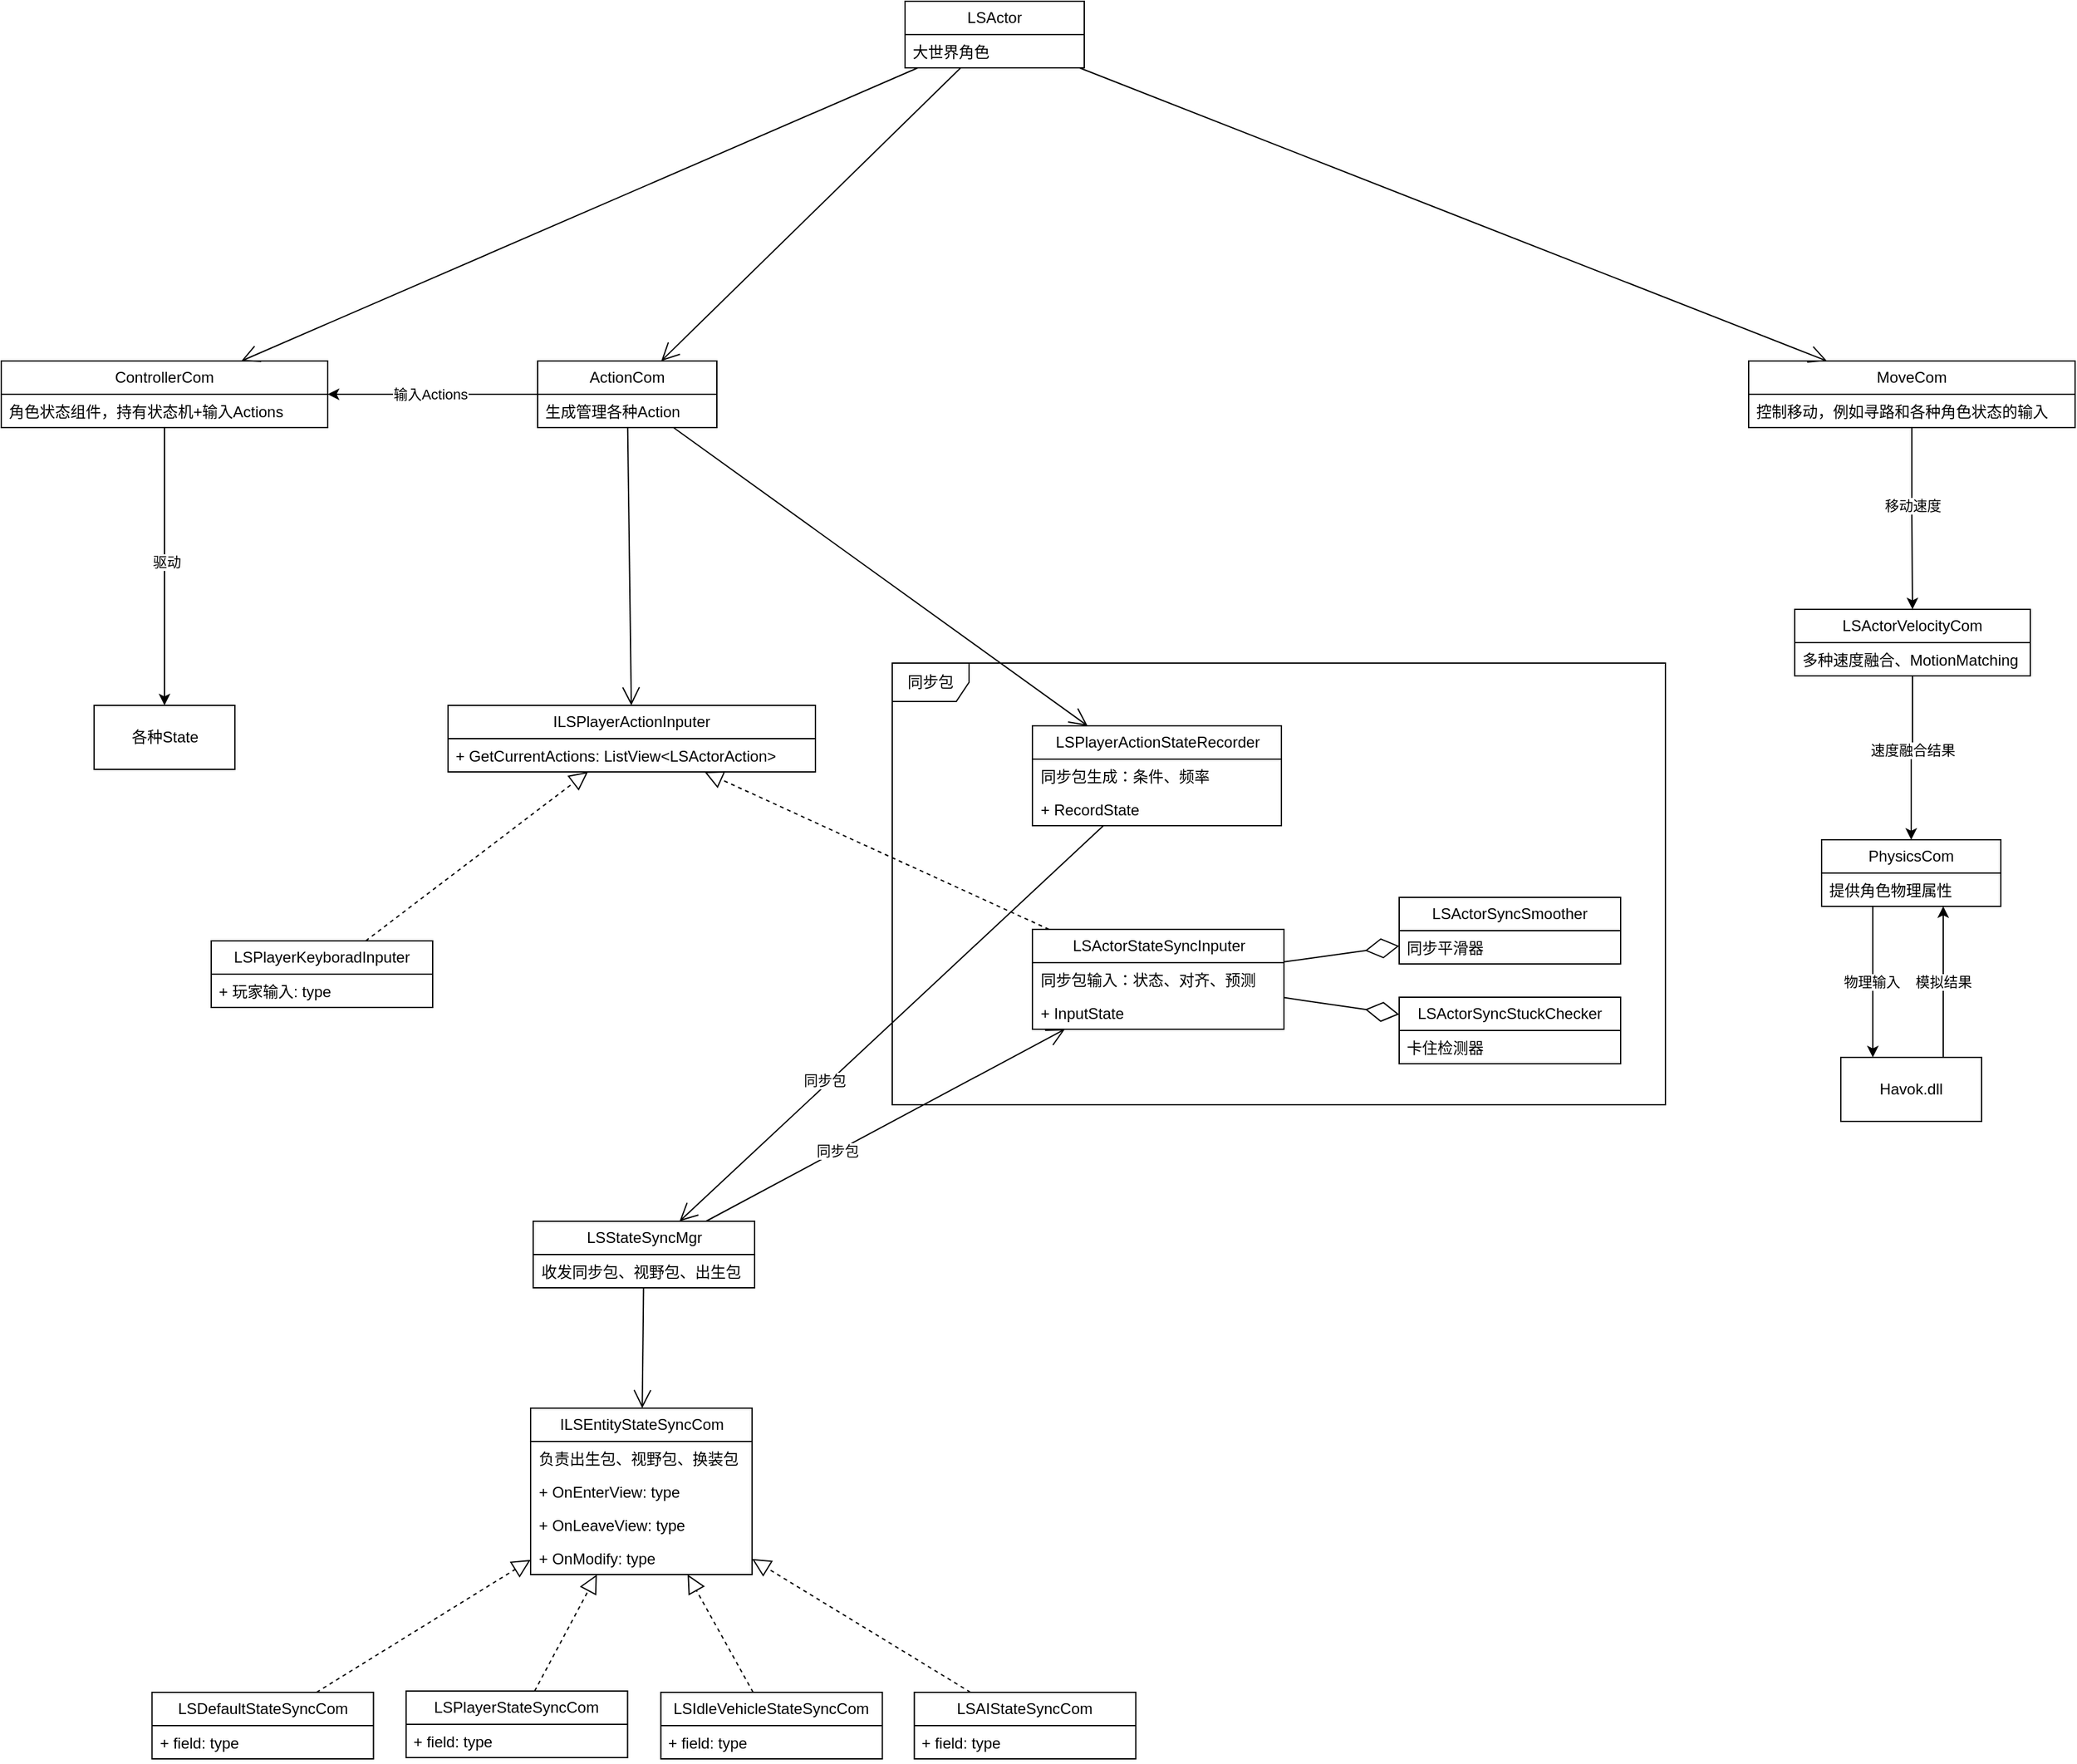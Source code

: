 <mxfile version="21.7.5" type="github">
  <diagram name="第 1 页" id="blZ6Hque6HxMYcn_j2YN">
    <mxGraphModel dx="3789" dy="1356" grid="0" gridSize="10" guides="1" tooltips="1" connect="1" arrows="1" fold="1" page="1" pageScale="1" pageWidth="827" pageHeight="1169" math="0" shadow="0">
      <root>
        <mxCell id="0" />
        <mxCell id="1" parent="0" />
        <mxCell id="QRKfj2_TiTvo_oE3qIy_-1" value="LSActor" style="swimlane;fontStyle=0;childLayout=stackLayout;horizontal=1;startSize=26;fillColor=none;horizontalStack=0;resizeParent=1;resizeParentMax=0;resizeLast=0;collapsible=1;marginBottom=0;whiteSpace=wrap;html=1;" vertex="1" parent="1">
          <mxGeometry x="569" y="410" width="140" height="52" as="geometry" />
        </mxCell>
        <mxCell id="QRKfj2_TiTvo_oE3qIy_-4" value="大世界角色" style="text;strokeColor=none;fillColor=none;align=left;verticalAlign=top;spacingLeft=4;spacingRight=4;overflow=hidden;rotatable=0;points=[[0,0.5],[1,0.5]];portConstraint=eastwest;whiteSpace=wrap;html=1;" vertex="1" parent="QRKfj2_TiTvo_oE3qIy_-1">
          <mxGeometry y="26" width="140" height="26" as="geometry" />
        </mxCell>
        <mxCell id="QRKfj2_TiTvo_oE3qIy_-87" style="edgeStyle=orthogonalEdgeStyle;rounded=0;orthogonalLoop=1;jettySize=auto;html=1;" edge="1" parent="1" source="QRKfj2_TiTvo_oE3qIy_-5" target="QRKfj2_TiTvo_oE3qIy_-80">
          <mxGeometry relative="1" as="geometry" />
        </mxCell>
        <mxCell id="QRKfj2_TiTvo_oE3qIy_-88" value="输入Actions" style="edgeLabel;html=1;align=center;verticalAlign=middle;resizable=0;points=[];" vertex="1" connectable="0" parent="QRKfj2_TiTvo_oE3qIy_-87">
          <mxGeometry x="0.024" relative="1" as="geometry">
            <mxPoint as="offset" />
          </mxGeometry>
        </mxCell>
        <mxCell id="QRKfj2_TiTvo_oE3qIy_-5" value="ActionCom" style="swimlane;fontStyle=0;childLayout=stackLayout;horizontal=1;startSize=26;fillColor=none;horizontalStack=0;resizeParent=1;resizeParentMax=0;resizeLast=0;collapsible=1;marginBottom=0;whiteSpace=wrap;html=1;" vertex="1" parent="1">
          <mxGeometry x="282" y="691" width="140" height="52" as="geometry" />
        </mxCell>
        <mxCell id="QRKfj2_TiTvo_oE3qIy_-6" value="生成管理各种Action" style="text;strokeColor=none;fillColor=none;align=left;verticalAlign=top;spacingLeft=4;spacingRight=4;overflow=hidden;rotatable=0;points=[[0,0.5],[1,0.5]];portConstraint=eastwest;whiteSpace=wrap;html=1;" vertex="1" parent="QRKfj2_TiTvo_oE3qIy_-5">
          <mxGeometry y="26" width="140" height="26" as="geometry" />
        </mxCell>
        <mxCell id="QRKfj2_TiTvo_oE3qIy_-11" value="ILSPlayerActionInputer" style="swimlane;fontStyle=0;childLayout=stackLayout;horizontal=1;startSize=26;fillColor=none;horizontalStack=0;resizeParent=1;resizeParentMax=0;resizeLast=0;collapsible=1;marginBottom=0;whiteSpace=wrap;html=1;" vertex="1" parent="1">
          <mxGeometry x="212" y="960" width="287" height="52" as="geometry" />
        </mxCell>
        <mxCell id="QRKfj2_TiTvo_oE3qIy_-12" value="+&amp;nbsp;GetCurrentActions&lt;span style=&quot;background-color: initial;&quot;&gt;: ListView&amp;lt;LSActorAction&amp;gt;&lt;/span&gt;" style="text;strokeColor=none;fillColor=none;align=left;verticalAlign=top;spacingLeft=4;spacingRight=4;overflow=hidden;rotatable=0;points=[[0,0.5],[1,0.5]];portConstraint=eastwest;whiteSpace=wrap;html=1;" vertex="1" parent="QRKfj2_TiTvo_oE3qIy_-11">
          <mxGeometry y="26" width="287" height="26" as="geometry" />
        </mxCell>
        <mxCell id="QRKfj2_TiTvo_oE3qIy_-20" value="LSPlayerKeyboradInputer" style="swimlane;fontStyle=0;childLayout=stackLayout;horizontal=1;startSize=26;fillColor=none;horizontalStack=0;resizeParent=1;resizeParentMax=0;resizeLast=0;collapsible=1;marginBottom=0;whiteSpace=wrap;html=1;" vertex="1" parent="1">
          <mxGeometry x="27" y="1144" width="173" height="52" as="geometry" />
        </mxCell>
        <mxCell id="QRKfj2_TiTvo_oE3qIy_-22" value="+ 玩家输入: type" style="text;strokeColor=none;fillColor=none;align=left;verticalAlign=top;spacingLeft=4;spacingRight=4;overflow=hidden;rotatable=0;points=[[0,0.5],[1,0.5]];portConstraint=eastwest;whiteSpace=wrap;html=1;" vertex="1" parent="QRKfj2_TiTvo_oE3qIy_-20">
          <mxGeometry y="26" width="173" height="26" as="geometry" />
        </mxCell>
        <mxCell id="QRKfj2_TiTvo_oE3qIy_-29" value="" style="endArrow=block;dashed=1;endFill=0;endSize=12;html=1;rounded=0;" edge="1" parent="1" source="QRKfj2_TiTvo_oE3qIy_-16" target="QRKfj2_TiTvo_oE3qIy_-11">
          <mxGeometry width="160" relative="1" as="geometry">
            <mxPoint x="467" y="864" as="sourcePoint" />
            <mxPoint x="627" y="864" as="targetPoint" />
          </mxGeometry>
        </mxCell>
        <mxCell id="QRKfj2_TiTvo_oE3qIy_-30" value="" style="endArrow=block;dashed=1;endFill=0;endSize=12;html=1;rounded=0;" edge="1" parent="1" source="QRKfj2_TiTvo_oE3qIy_-20" target="QRKfj2_TiTvo_oE3qIy_-11">
          <mxGeometry width="160" relative="1" as="geometry">
            <mxPoint x="325" y="1142" as="sourcePoint" />
            <mxPoint x="377" y="1078" as="targetPoint" />
          </mxGeometry>
        </mxCell>
        <mxCell id="QRKfj2_TiTvo_oE3qIy_-42" value="" style="endArrow=open;endFill=1;endSize=12;html=1;rounded=0;" edge="1" parent="1" source="QRKfj2_TiTvo_oE3qIy_-5" target="QRKfj2_TiTvo_oE3qIy_-11">
          <mxGeometry width="160" relative="1" as="geometry">
            <mxPoint x="332" y="715" as="sourcePoint" />
            <mxPoint x="492" y="715" as="targetPoint" />
          </mxGeometry>
        </mxCell>
        <mxCell id="QRKfj2_TiTvo_oE3qIy_-43" value="" style="endArrow=open;endFill=1;endSize=12;html=1;rounded=0;" edge="1" parent="1" source="QRKfj2_TiTvo_oE3qIy_-5" target="QRKfj2_TiTvo_oE3qIy_-133">
          <mxGeometry width="160" relative="1" as="geometry">
            <mxPoint x="313" y="805" as="sourcePoint" />
            <mxPoint x="723.655" y="969" as="targetPoint" />
          </mxGeometry>
        </mxCell>
        <mxCell id="QRKfj2_TiTvo_oE3qIy_-66" style="edgeStyle=orthogonalEdgeStyle;rounded=0;orthogonalLoop=1;jettySize=auto;html=1;" edge="1" parent="1" source="QRKfj2_TiTvo_oE3qIy_-44" target="QRKfj2_TiTvo_oE3qIy_-51">
          <mxGeometry relative="1" as="geometry" />
        </mxCell>
        <mxCell id="QRKfj2_TiTvo_oE3qIy_-68" value="移动速度" style="edgeLabel;html=1;align=center;verticalAlign=middle;resizable=0;points=[];" vertex="1" connectable="0" parent="QRKfj2_TiTvo_oE3qIy_-66">
          <mxGeometry x="-0.145" y="4" relative="1" as="geometry">
            <mxPoint x="-4" as="offset" />
          </mxGeometry>
        </mxCell>
        <mxCell id="QRKfj2_TiTvo_oE3qIy_-44" value="MoveCom" style="swimlane;fontStyle=0;childLayout=stackLayout;horizontal=1;startSize=26;fillColor=none;horizontalStack=0;resizeParent=1;resizeParentMax=0;resizeLast=0;collapsible=1;marginBottom=0;whiteSpace=wrap;html=1;" vertex="1" parent="1">
          <mxGeometry x="1228" y="691" width="255" height="52" as="geometry" />
        </mxCell>
        <mxCell id="QRKfj2_TiTvo_oE3qIy_-45" value="控制移动，例如寻路和各种角色状态的输入" style="text;strokeColor=none;fillColor=none;align=left;verticalAlign=top;spacingLeft=4;spacingRight=4;overflow=hidden;rotatable=0;points=[[0,0.5],[1,0.5]];portConstraint=eastwest;whiteSpace=wrap;html=1;" vertex="1" parent="QRKfj2_TiTvo_oE3qIy_-44">
          <mxGeometry y="26" width="255" height="26" as="geometry" />
        </mxCell>
        <mxCell id="QRKfj2_TiTvo_oE3qIy_-65" style="edgeStyle=orthogonalEdgeStyle;rounded=0;orthogonalLoop=1;jettySize=auto;html=1;" edge="1" parent="1" source="QRKfj2_TiTvo_oE3qIy_-51" target="QRKfj2_TiTvo_oE3qIy_-55">
          <mxGeometry relative="1" as="geometry" />
        </mxCell>
        <mxCell id="QRKfj2_TiTvo_oE3qIy_-74" value="速度融合结果" style="edgeLabel;html=1;align=center;verticalAlign=middle;resizable=0;points=[];" vertex="1" connectable="0" parent="QRKfj2_TiTvo_oE3qIy_-65">
          <mxGeometry x="-0.099" relative="1" as="geometry">
            <mxPoint as="offset" />
          </mxGeometry>
        </mxCell>
        <mxCell id="QRKfj2_TiTvo_oE3qIy_-51" value="LSActorVelocityCom" style="swimlane;fontStyle=0;childLayout=stackLayout;horizontal=1;startSize=26;fillColor=none;horizontalStack=0;resizeParent=1;resizeParentMax=0;resizeLast=0;collapsible=1;marginBottom=0;whiteSpace=wrap;html=1;" vertex="1" parent="1">
          <mxGeometry x="1264" y="885" width="184" height="52" as="geometry" />
        </mxCell>
        <mxCell id="QRKfj2_TiTvo_oE3qIy_-72" value="多种速度融合、MotionMatching" style="text;strokeColor=none;fillColor=none;align=left;verticalAlign=top;spacingLeft=4;spacingRight=4;overflow=hidden;rotatable=0;points=[[0,0.5],[1,0.5]];portConstraint=eastwest;whiteSpace=wrap;html=1;" vertex="1" parent="QRKfj2_TiTvo_oE3qIy_-51">
          <mxGeometry y="26" width="184" height="26" as="geometry" />
        </mxCell>
        <mxCell id="QRKfj2_TiTvo_oE3qIy_-64" style="edgeStyle=orthogonalEdgeStyle;rounded=0;orthogonalLoop=1;jettySize=auto;html=1;" edge="1" parent="1" source="QRKfj2_TiTvo_oE3qIy_-55" target="QRKfj2_TiTvo_oE3qIy_-63">
          <mxGeometry relative="1" as="geometry">
            <Array as="points">
              <mxPoint x="1325" y="1178" />
              <mxPoint x="1325" y="1178" />
            </Array>
          </mxGeometry>
        </mxCell>
        <mxCell id="QRKfj2_TiTvo_oE3qIy_-75" value="物理输入" style="edgeLabel;html=1;align=center;verticalAlign=middle;resizable=0;points=[];" vertex="1" connectable="0" parent="QRKfj2_TiTvo_oE3qIy_-64">
          <mxGeometry x="-0.124" y="2" relative="1" as="geometry">
            <mxPoint x="-3" y="7" as="offset" />
          </mxGeometry>
        </mxCell>
        <mxCell id="QRKfj2_TiTvo_oE3qIy_-55" value="PhysicsCom" style="swimlane;fontStyle=0;childLayout=stackLayout;horizontal=1;startSize=26;fillColor=none;horizontalStack=0;resizeParent=1;resizeParentMax=0;resizeLast=0;collapsible=1;marginBottom=0;whiteSpace=wrap;html=1;" vertex="1" parent="1">
          <mxGeometry x="1285" y="1065" width="140" height="52" as="geometry" />
        </mxCell>
        <mxCell id="QRKfj2_TiTvo_oE3qIy_-58" value="提供角色物理属性" style="text;strokeColor=none;fillColor=none;align=left;verticalAlign=top;spacingLeft=4;spacingRight=4;overflow=hidden;rotatable=0;points=[[0,0.5],[1,0.5]];portConstraint=eastwest;whiteSpace=wrap;html=1;" vertex="1" parent="QRKfj2_TiTvo_oE3qIy_-55">
          <mxGeometry y="26" width="140" height="26" as="geometry" />
        </mxCell>
        <mxCell id="QRKfj2_TiTvo_oE3qIy_-77" style="edgeStyle=orthogonalEdgeStyle;rounded=0;orthogonalLoop=1;jettySize=auto;html=1;" edge="1" parent="1" source="QRKfj2_TiTvo_oE3qIy_-63" target="QRKfj2_TiTvo_oE3qIy_-55">
          <mxGeometry relative="1" as="geometry">
            <mxPoint x="1473.333" y="1128" as="targetPoint" />
            <Array as="points">
              <mxPoint x="1380" y="1175" />
              <mxPoint x="1380" y="1175" />
            </Array>
          </mxGeometry>
        </mxCell>
        <mxCell id="QRKfj2_TiTvo_oE3qIy_-78" value="模拟结果" style="edgeLabel;html=1;align=center;verticalAlign=middle;resizable=0;points=[];" vertex="1" connectable="0" parent="QRKfj2_TiTvo_oE3qIy_-77">
          <mxGeometry x="-0.011" y="1" relative="1" as="geometry">
            <mxPoint x="1" y="-1" as="offset" />
          </mxGeometry>
        </mxCell>
        <mxCell id="QRKfj2_TiTvo_oE3qIy_-63" value="Havok.dll" style="html=1;whiteSpace=wrap;" vertex="1" parent="1">
          <mxGeometry x="1300" y="1235" width="110" height="50" as="geometry" />
        </mxCell>
        <mxCell id="QRKfj2_TiTvo_oE3qIy_-84" style="edgeStyle=orthogonalEdgeStyle;rounded=0;orthogonalLoop=1;jettySize=auto;html=1;" edge="1" parent="1" source="QRKfj2_TiTvo_oE3qIy_-80" target="QRKfj2_TiTvo_oE3qIy_-83">
          <mxGeometry relative="1" as="geometry" />
        </mxCell>
        <mxCell id="QRKfj2_TiTvo_oE3qIy_-89" value="驱动" style="edgeLabel;html=1;align=center;verticalAlign=middle;resizable=0;points=[];" vertex="1" connectable="0" parent="QRKfj2_TiTvo_oE3qIy_-84">
          <mxGeometry x="-0.038" y="1" relative="1" as="geometry">
            <mxPoint as="offset" />
          </mxGeometry>
        </mxCell>
        <mxCell id="QRKfj2_TiTvo_oE3qIy_-80" value="ControllerCom" style="swimlane;fontStyle=0;childLayout=stackLayout;horizontal=1;startSize=26;fillColor=none;horizontalStack=0;resizeParent=1;resizeParentMax=0;resizeLast=0;collapsible=1;marginBottom=0;whiteSpace=wrap;html=1;" vertex="1" parent="1">
          <mxGeometry x="-137" y="691" width="255" height="52" as="geometry" />
        </mxCell>
        <mxCell id="QRKfj2_TiTvo_oE3qIy_-81" value="角色状态组件，持有状态机+输入Actions" style="text;strokeColor=none;fillColor=none;align=left;verticalAlign=top;spacingLeft=4;spacingRight=4;overflow=hidden;rotatable=0;points=[[0,0.5],[1,0.5]];portConstraint=eastwest;whiteSpace=wrap;html=1;" vertex="1" parent="QRKfj2_TiTvo_oE3qIy_-80">
          <mxGeometry y="26" width="255" height="26" as="geometry" />
        </mxCell>
        <mxCell id="QRKfj2_TiTvo_oE3qIy_-83" value="各种State" style="html=1;whiteSpace=wrap;" vertex="1" parent="1">
          <mxGeometry x="-64.5" y="960" width="110" height="50" as="geometry" />
        </mxCell>
        <mxCell id="QRKfj2_TiTvo_oE3qIy_-120" value="" style="endArrow=open;endFill=1;endSize=12;html=1;rounded=0;" edge="1" parent="1" source="QRKfj2_TiTvo_oE3qIy_-133" target="QRKfj2_TiTvo_oE3qIy_-90">
          <mxGeometry width="160" relative="1" as="geometry">
            <mxPoint x="732" y="1078" as="sourcePoint" />
            <mxPoint x="1028" y="1389" as="targetPoint" />
          </mxGeometry>
        </mxCell>
        <mxCell id="QRKfj2_TiTvo_oE3qIy_-121" value="同步包" style="edgeLabel;html=1;align=center;verticalAlign=middle;resizable=0;points=[];" vertex="1" connectable="0" parent="QRKfj2_TiTvo_oE3qIy_-120">
          <mxGeometry x="0.236" y="1" relative="1" as="geometry">
            <mxPoint x="-14" y="7" as="offset" />
          </mxGeometry>
        </mxCell>
        <mxCell id="QRKfj2_TiTvo_oE3qIy_-122" value="" style="endArrow=open;endFill=1;endSize=12;html=1;rounded=0;" edge="1" parent="1" source="QRKfj2_TiTvo_oE3qIy_-90" target="QRKfj2_TiTvo_oE3qIy_-16">
          <mxGeometry width="160" relative="1" as="geometry">
            <mxPoint x="748" y="1031" as="sourcePoint" />
            <mxPoint x="411" y="1397" as="targetPoint" />
          </mxGeometry>
        </mxCell>
        <mxCell id="QRKfj2_TiTvo_oE3qIy_-123" value="同步包" style="edgeLabel;html=1;align=center;verticalAlign=middle;resizable=0;points=[];" vertex="1" connectable="0" parent="QRKfj2_TiTvo_oE3qIy_-122">
          <mxGeometry x="0.236" y="1" relative="1" as="geometry">
            <mxPoint x="-71" y="38" as="offset" />
          </mxGeometry>
        </mxCell>
        <mxCell id="QRKfj2_TiTvo_oE3qIy_-140" value="" style="group" vertex="1" connectable="0" parent="1">
          <mxGeometry x="-19.25" y="1363" width="768.5" height="420" as="geometry" />
        </mxCell>
        <mxCell id="QRKfj2_TiTvo_oE3qIy_-137" value="LSAIStateSyncCom" style="swimlane;fontStyle=0;childLayout=stackLayout;horizontal=1;startSize=26;fillColor=none;horizontalStack=0;resizeParent=1;resizeParentMax=0;resizeLast=0;collapsible=1;marginBottom=0;whiteSpace=wrap;html=1;" vertex="1" parent="QRKfj2_TiTvo_oE3qIy_-140">
          <mxGeometry x="595.5" y="368" width="173" height="52" as="geometry" />
        </mxCell>
        <mxCell id="QRKfj2_TiTvo_oE3qIy_-138" value="+ field: type" style="text;strokeColor=none;fillColor=none;align=left;verticalAlign=top;spacingLeft=4;spacingRight=4;overflow=hidden;rotatable=0;points=[[0,0.5],[1,0.5]];portConstraint=eastwest;whiteSpace=wrap;html=1;" vertex="1" parent="QRKfj2_TiTvo_oE3qIy_-137">
          <mxGeometry y="26" width="173" height="26" as="geometry" />
        </mxCell>
        <mxCell id="QRKfj2_TiTvo_oE3qIy_-90" value="LSStateSyncMgr" style="swimlane;fontStyle=0;childLayout=stackLayout;horizontal=1;startSize=26;fillColor=none;horizontalStack=0;resizeParent=1;resizeParentMax=0;resizeLast=0;collapsible=1;marginBottom=0;whiteSpace=wrap;html=1;" vertex="1" parent="QRKfj2_TiTvo_oE3qIy_-140">
          <mxGeometry x="297.75" width="173" height="52" as="geometry" />
        </mxCell>
        <mxCell id="QRKfj2_TiTvo_oE3qIy_-91" value="收发同步包、视野包、出生包" style="text;strokeColor=none;fillColor=none;align=left;verticalAlign=top;spacingLeft=4;spacingRight=4;overflow=hidden;rotatable=0;points=[[0,0.5],[1,0.5]];portConstraint=eastwest;whiteSpace=wrap;html=1;" vertex="1" parent="QRKfj2_TiTvo_oE3qIy_-90">
          <mxGeometry y="26" width="173" height="26" as="geometry" />
        </mxCell>
        <mxCell id="QRKfj2_TiTvo_oE3qIy_-94" value="LSPlayerStateSyncCom" style="swimlane;fontStyle=0;childLayout=stackLayout;horizontal=1;startSize=26;fillColor=none;horizontalStack=0;resizeParent=1;resizeParentMax=0;resizeLast=0;collapsible=1;marginBottom=0;whiteSpace=wrap;html=1;" vertex="1" parent="QRKfj2_TiTvo_oE3qIy_-140">
          <mxGeometry x="198.5" y="367" width="173" height="52" as="geometry" />
        </mxCell>
        <mxCell id="QRKfj2_TiTvo_oE3qIy_-96" value="+ field: type" style="text;strokeColor=none;fillColor=none;align=left;verticalAlign=top;spacingLeft=4;spacingRight=4;overflow=hidden;rotatable=0;points=[[0,0.5],[1,0.5]];portConstraint=eastwest;whiteSpace=wrap;html=1;" vertex="1" parent="QRKfj2_TiTvo_oE3qIy_-94">
          <mxGeometry y="26" width="173" height="26" as="geometry" />
        </mxCell>
        <mxCell id="QRKfj2_TiTvo_oE3qIy_-98" value="LSDefaultStateSyncCom" style="swimlane;fontStyle=0;childLayout=stackLayout;horizontal=1;startSize=26;fillColor=none;horizontalStack=0;resizeParent=1;resizeParentMax=0;resizeLast=0;collapsible=1;marginBottom=0;whiteSpace=wrap;html=1;" vertex="1" parent="QRKfj2_TiTvo_oE3qIy_-140">
          <mxGeometry y="368" width="173" height="52" as="geometry" />
        </mxCell>
        <mxCell id="QRKfj2_TiTvo_oE3qIy_-100" value="+ field: type" style="text;strokeColor=none;fillColor=none;align=left;verticalAlign=top;spacingLeft=4;spacingRight=4;overflow=hidden;rotatable=0;points=[[0,0.5],[1,0.5]];portConstraint=eastwest;whiteSpace=wrap;html=1;" vertex="1" parent="QRKfj2_TiTvo_oE3qIy_-98">
          <mxGeometry y="26" width="173" height="26" as="geometry" />
        </mxCell>
        <mxCell id="QRKfj2_TiTvo_oE3qIy_-103" value="LSIdleVehicleStateSyncCom" style="swimlane;fontStyle=0;childLayout=stackLayout;horizontal=1;startSize=26;fillColor=none;horizontalStack=0;resizeParent=1;resizeParentMax=0;resizeLast=0;collapsible=1;marginBottom=0;whiteSpace=wrap;html=1;" vertex="1" parent="QRKfj2_TiTvo_oE3qIy_-140">
          <mxGeometry x="397.5" y="368" width="173" height="52" as="geometry" />
        </mxCell>
        <mxCell id="QRKfj2_TiTvo_oE3qIy_-105" value="+ field: type" style="text;strokeColor=none;fillColor=none;align=left;verticalAlign=top;spacingLeft=4;spacingRight=4;overflow=hidden;rotatable=0;points=[[0,0.5],[1,0.5]];portConstraint=eastwest;whiteSpace=wrap;html=1;" vertex="1" parent="QRKfj2_TiTvo_oE3qIy_-103">
          <mxGeometry y="26" width="173" height="26" as="geometry" />
        </mxCell>
        <mxCell id="QRKfj2_TiTvo_oE3qIy_-107" value="ILSEntityStateSyncCom" style="swimlane;fontStyle=0;childLayout=stackLayout;horizontal=1;startSize=26;fillColor=none;horizontalStack=0;resizeParent=1;resizeParentMax=0;resizeLast=0;collapsible=1;marginBottom=0;whiteSpace=wrap;html=1;" vertex="1" parent="QRKfj2_TiTvo_oE3qIy_-140">
          <mxGeometry x="295.75" y="146" width="173" height="130" as="geometry" />
        </mxCell>
        <mxCell id="QRKfj2_TiTvo_oE3qIy_-108" value="负责出生包、视野包、换装包" style="text;strokeColor=none;fillColor=none;align=left;verticalAlign=top;spacingLeft=4;spacingRight=4;overflow=hidden;rotatable=0;points=[[0,0.5],[1,0.5]];portConstraint=eastwest;whiteSpace=wrap;html=1;" vertex="1" parent="QRKfj2_TiTvo_oE3qIy_-107">
          <mxGeometry y="26" width="173" height="26" as="geometry" />
        </mxCell>
        <mxCell id="QRKfj2_TiTvo_oE3qIy_-109" value="+ OnEnterView: type" style="text;strokeColor=none;fillColor=none;align=left;verticalAlign=top;spacingLeft=4;spacingRight=4;overflow=hidden;rotatable=0;points=[[0,0.5],[1,0.5]];portConstraint=eastwest;whiteSpace=wrap;html=1;" vertex="1" parent="QRKfj2_TiTvo_oE3qIy_-107">
          <mxGeometry y="52" width="173" height="26" as="geometry" />
        </mxCell>
        <mxCell id="QRKfj2_TiTvo_oE3qIy_-110" value="+ OnLeaveView: type" style="text;strokeColor=none;fillColor=none;align=left;verticalAlign=top;spacingLeft=4;spacingRight=4;overflow=hidden;rotatable=0;points=[[0,0.5],[1,0.5]];portConstraint=eastwest;whiteSpace=wrap;html=1;" vertex="1" parent="QRKfj2_TiTvo_oE3qIy_-107">
          <mxGeometry y="78" width="173" height="26" as="geometry" />
        </mxCell>
        <mxCell id="QRKfj2_TiTvo_oE3qIy_-116" value="+ OnModify: type" style="text;strokeColor=none;fillColor=none;align=left;verticalAlign=top;spacingLeft=4;spacingRight=4;overflow=hidden;rotatable=0;points=[[0,0.5],[1,0.5]];portConstraint=eastwest;whiteSpace=wrap;html=1;" vertex="1" parent="QRKfj2_TiTvo_oE3qIy_-107">
          <mxGeometry y="104" width="173" height="26" as="geometry" />
        </mxCell>
        <mxCell id="QRKfj2_TiTvo_oE3qIy_-111" value="" style="endArrow=block;dashed=1;endFill=0;endSize=12;html=1;rounded=0;" edge="1" parent="QRKfj2_TiTvo_oE3qIy_-140" source="QRKfj2_TiTvo_oE3qIy_-98" target="QRKfj2_TiTvo_oE3qIy_-107">
          <mxGeometry width="160" relative="1" as="geometry">
            <mxPoint x="555.75" y="18" as="sourcePoint" />
            <mxPoint x="715.75" y="18" as="targetPoint" />
          </mxGeometry>
        </mxCell>
        <mxCell id="QRKfj2_TiTvo_oE3qIy_-112" value="" style="endArrow=block;dashed=1;endFill=0;endSize=12;html=1;rounded=0;" edge="1" parent="QRKfj2_TiTvo_oE3qIy_-140" source="QRKfj2_TiTvo_oE3qIy_-103" target="QRKfj2_TiTvo_oE3qIy_-107">
          <mxGeometry width="160" relative="1" as="geometry">
            <mxPoint x="178.75" y="355" as="sourcePoint" />
            <mxPoint x="316.75" y="260" as="targetPoint" />
          </mxGeometry>
        </mxCell>
        <mxCell id="QRKfj2_TiTvo_oE3qIy_-113" value="" style="endArrow=block;dashed=1;endFill=0;endSize=12;html=1;rounded=0;" edge="1" parent="QRKfj2_TiTvo_oE3qIy_-140" source="QRKfj2_TiTvo_oE3qIy_-94" target="QRKfj2_TiTvo_oE3qIy_-107">
          <mxGeometry width="160" relative="1" as="geometry">
            <mxPoint x="188.75" y="365" as="sourcePoint" />
            <mxPoint x="326.75" y="270" as="targetPoint" />
          </mxGeometry>
        </mxCell>
        <mxCell id="QRKfj2_TiTvo_oE3qIy_-115" value="" style="endArrow=open;endFill=1;endSize=12;html=1;rounded=0;" edge="1" parent="QRKfj2_TiTvo_oE3qIy_-140" source="QRKfj2_TiTvo_oE3qIy_-90" target="QRKfj2_TiTvo_oE3qIy_-107">
          <mxGeometry width="160" relative="1" as="geometry">
            <mxPoint x="567.75" y="-19" as="sourcePoint" />
            <mxPoint x="727.75" y="-19" as="targetPoint" />
          </mxGeometry>
        </mxCell>
        <mxCell id="QRKfj2_TiTvo_oE3qIy_-139" value="" style="endArrow=block;dashed=1;endFill=0;endSize=12;html=1;rounded=0;" edge="1" parent="QRKfj2_TiTvo_oE3qIy_-140" source="QRKfj2_TiTvo_oE3qIy_-137" target="QRKfj2_TiTvo_oE3qIy_-107">
          <mxGeometry width="160" relative="1" as="geometry">
            <mxPoint x="604.25" y="351" as="sourcePoint" />
            <mxPoint x="479.25" y="274" as="targetPoint" />
          </mxGeometry>
        </mxCell>
        <mxCell id="QRKfj2_TiTvo_oE3qIy_-143" value="" style="endArrow=open;endFill=1;endSize=12;html=1;rounded=0;" edge="1" parent="1" source="QRKfj2_TiTvo_oE3qIy_-1" target="QRKfj2_TiTvo_oE3qIy_-5">
          <mxGeometry width="160" relative="1" as="geometry">
            <mxPoint x="675" y="1021" as="sourcePoint" />
            <mxPoint x="835" y="1021" as="targetPoint" />
          </mxGeometry>
        </mxCell>
        <mxCell id="QRKfj2_TiTvo_oE3qIy_-144" value="" style="endArrow=open;endFill=1;endSize=12;html=1;rounded=0;" edge="1" parent="1" source="QRKfj2_TiTvo_oE3qIy_-1" target="QRKfj2_TiTvo_oE3qIy_-80">
          <mxGeometry width="160" relative="1" as="geometry">
            <mxPoint x="622" y="472" as="sourcePoint" />
            <mxPoint x="389" y="701" as="targetPoint" />
          </mxGeometry>
        </mxCell>
        <mxCell id="QRKfj2_TiTvo_oE3qIy_-145" value="" style="endArrow=open;endFill=1;endSize=12;html=1;rounded=0;" edge="1" parent="1" source="QRKfj2_TiTvo_oE3qIy_-1" target="QRKfj2_TiTvo_oE3qIy_-44">
          <mxGeometry width="160" relative="1" as="geometry">
            <mxPoint x="622" y="472" as="sourcePoint" />
            <mxPoint x="389" y="701" as="targetPoint" />
          </mxGeometry>
        </mxCell>
        <mxCell id="QRKfj2_TiTvo_oE3qIy_-154" value="" style="group" vertex="1" connectable="0" parent="1">
          <mxGeometry x="559" y="927" width="604" height="345" as="geometry" />
        </mxCell>
        <mxCell id="QRKfj2_TiTvo_oE3qIy_-16" value="LSActorStateSyncInputer" style="swimlane;fontStyle=0;childLayout=stackLayout;horizontal=1;startSize=26;fillColor=none;horizontalStack=0;resizeParent=1;resizeParentMax=0;resizeLast=0;collapsible=1;marginBottom=0;whiteSpace=wrap;html=1;" vertex="1" parent="QRKfj2_TiTvo_oE3qIy_-154">
          <mxGeometry x="109.5" y="208" width="196.5" height="78" as="geometry" />
        </mxCell>
        <mxCell id="QRKfj2_TiTvo_oE3qIy_-17" value="同步包输入：状态、对齐、预测" style="text;strokeColor=none;fillColor=none;align=left;verticalAlign=top;spacingLeft=4;spacingRight=4;overflow=hidden;rotatable=0;points=[[0,0.5],[1,0.5]];portConstraint=eastwest;whiteSpace=wrap;html=1;" vertex="1" parent="QRKfj2_TiTvo_oE3qIy_-16">
          <mxGeometry y="26" width="196.5" height="26" as="geometry" />
        </mxCell>
        <mxCell id="QRKfj2_TiTvo_oE3qIy_-19" value="+ InputState" style="text;strokeColor=none;fillColor=none;align=left;verticalAlign=top;spacingLeft=4;spacingRight=4;overflow=hidden;rotatable=0;points=[[0,0.5],[1,0.5]];portConstraint=eastwest;whiteSpace=wrap;html=1;" vertex="1" parent="QRKfj2_TiTvo_oE3qIy_-16">
          <mxGeometry y="52" width="196.5" height="26" as="geometry" />
        </mxCell>
        <mxCell id="QRKfj2_TiTvo_oE3qIy_-49" value="同步包" style="shape=umlFrame;whiteSpace=wrap;html=1;pointerEvents=0;movable=1;resizable=1;rotatable=1;deletable=1;editable=1;locked=0;connectable=1;" vertex="1" parent="QRKfj2_TiTvo_oE3qIy_-154">
          <mxGeometry width="604" height="345" as="geometry" />
        </mxCell>
        <mxCell id="QRKfj2_TiTvo_oE3qIy_-133" value="LSPlayerActionStateRecorder" style="swimlane;fontStyle=0;childLayout=stackLayout;horizontal=1;startSize=26;fillColor=none;horizontalStack=0;resizeParent=1;resizeParentMax=0;resizeLast=0;collapsible=1;marginBottom=0;whiteSpace=wrap;html=1;" vertex="1" parent="QRKfj2_TiTvo_oE3qIy_-154">
          <mxGeometry x="109.5" y="49" width="194.5" height="78" as="geometry" />
        </mxCell>
        <mxCell id="QRKfj2_TiTvo_oE3qIy_-134" value="同步包生成：条件、频率" style="text;strokeColor=none;fillColor=none;align=left;verticalAlign=top;spacingLeft=4;spacingRight=4;overflow=hidden;rotatable=0;points=[[0,0.5],[1,0.5]];portConstraint=eastwest;whiteSpace=wrap;html=1;" vertex="1" parent="QRKfj2_TiTvo_oE3qIy_-133">
          <mxGeometry y="26" width="194.5" height="26" as="geometry" />
        </mxCell>
        <mxCell id="QRKfj2_TiTvo_oE3qIy_-135" value="+ RecordState" style="text;strokeColor=none;fillColor=none;align=left;verticalAlign=top;spacingLeft=4;spacingRight=4;overflow=hidden;rotatable=0;points=[[0,0.5],[1,0.5]];portConstraint=eastwest;whiteSpace=wrap;html=1;" vertex="1" parent="QRKfj2_TiTvo_oE3qIy_-133">
          <mxGeometry y="52" width="194.5" height="26" as="geometry" />
        </mxCell>
        <mxCell id="QRKfj2_TiTvo_oE3qIy_-147" value="LSActorSyncSmoother" style="swimlane;fontStyle=0;childLayout=stackLayout;horizontal=1;startSize=26;fillColor=none;horizontalStack=0;resizeParent=1;resizeParentMax=0;resizeLast=0;collapsible=1;marginBottom=0;whiteSpace=wrap;html=1;" vertex="1" parent="QRKfj2_TiTvo_oE3qIy_-154">
          <mxGeometry x="396" y="183" width="173" height="52" as="geometry" />
        </mxCell>
        <mxCell id="QRKfj2_TiTvo_oE3qIy_-148" value="同步平滑器" style="text;strokeColor=none;fillColor=none;align=left;verticalAlign=top;spacingLeft=4;spacingRight=4;overflow=hidden;rotatable=0;points=[[0,0.5],[1,0.5]];portConstraint=eastwest;whiteSpace=wrap;html=1;" vertex="1" parent="QRKfj2_TiTvo_oE3qIy_-147">
          <mxGeometry y="26" width="173" height="26" as="geometry" />
        </mxCell>
        <mxCell id="QRKfj2_TiTvo_oE3qIy_-150" value="LSActorSyncStuckChecker" style="swimlane;fontStyle=0;childLayout=stackLayout;horizontal=1;startSize=26;fillColor=none;horizontalStack=0;resizeParent=1;resizeParentMax=0;resizeLast=0;collapsible=1;marginBottom=0;whiteSpace=wrap;html=1;" vertex="1" parent="QRKfj2_TiTvo_oE3qIy_-154">
          <mxGeometry x="396" y="261" width="173" height="52" as="geometry" />
        </mxCell>
        <mxCell id="QRKfj2_TiTvo_oE3qIy_-151" value="卡住检测器" style="text;strokeColor=none;fillColor=none;align=left;verticalAlign=top;spacingLeft=4;spacingRight=4;overflow=hidden;rotatable=0;points=[[0,0.5],[1,0.5]];portConstraint=eastwest;whiteSpace=wrap;html=1;" vertex="1" parent="QRKfj2_TiTvo_oE3qIy_-150">
          <mxGeometry y="26" width="173" height="26" as="geometry" />
        </mxCell>
        <mxCell id="QRKfj2_TiTvo_oE3qIy_-152" value="" style="endArrow=diamondThin;endFill=0;endSize=24;html=1;rounded=0;" edge="1" parent="QRKfj2_TiTvo_oE3qIy_-154" source="QRKfj2_TiTvo_oE3qIy_-16" target="QRKfj2_TiTvo_oE3qIy_-147">
          <mxGeometry width="160" relative="1" as="geometry">
            <mxPoint x="116" y="94" as="sourcePoint" />
            <mxPoint x="276" y="94" as="targetPoint" />
          </mxGeometry>
        </mxCell>
        <mxCell id="QRKfj2_TiTvo_oE3qIy_-153" value="" style="endArrow=diamondThin;endFill=0;endSize=24;html=1;rounded=0;" edge="1" parent="QRKfj2_TiTvo_oE3qIy_-154" source="QRKfj2_TiTvo_oE3qIy_-16" target="QRKfj2_TiTvo_oE3qIy_-150">
          <mxGeometry width="160" relative="1" as="geometry">
            <mxPoint x="293" y="246" as="sourcePoint" />
            <mxPoint x="406" y="230" as="targetPoint" />
          </mxGeometry>
        </mxCell>
      </root>
    </mxGraphModel>
  </diagram>
</mxfile>
